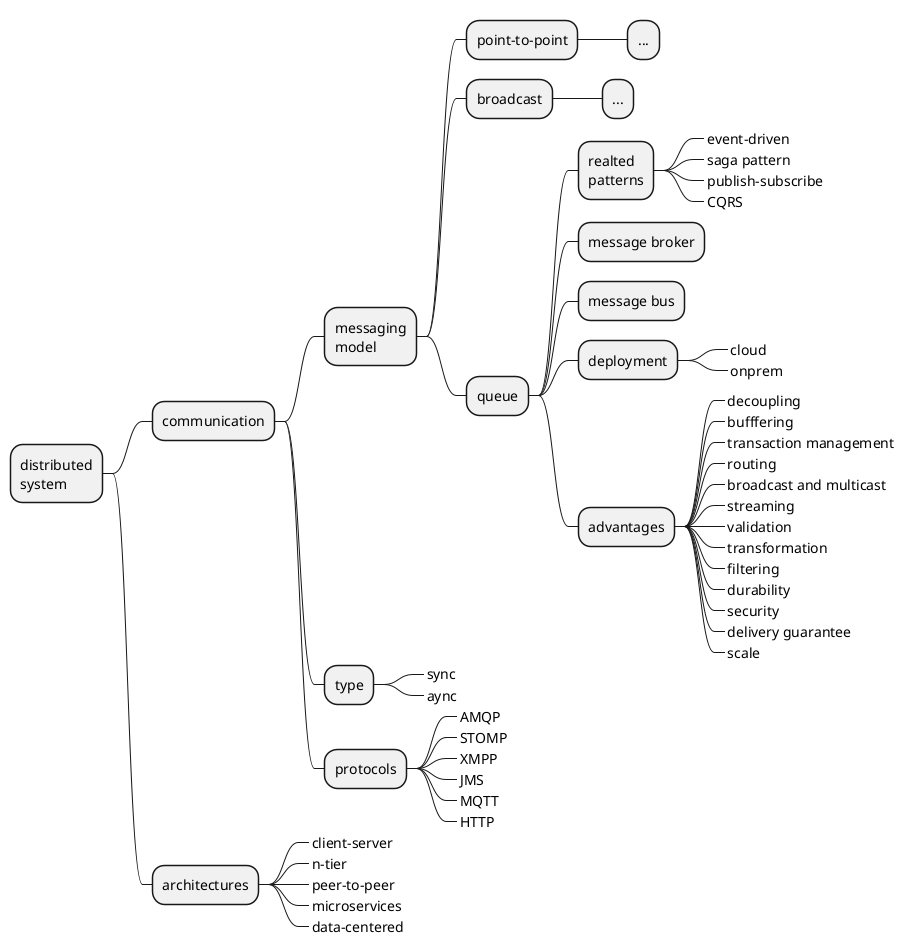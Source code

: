 @startmindmap

+ distributed\nsystem
++ communication

+++ messaging\nmodel

++++ point-to-point
+++++ ...

++++ broadcast
+++++ ...

++++ queue

+++++ realted\npatterns
++++++_ event-driven
++++++_ saga pattern
++++++_ publish–subscribe
++++++_ CQRS

+++++ message broker

+++++ message bus

+++++ deployment
++++++_ cloud
++++++_ onprem


+++++ advantages
++++++_ decoupling
++++++_ bufffering
++++++_ transaction management
++++++_ routing
++++++_ broadcast and multicast
++++++_ streaming
++++++_ validation
++++++_ transformation
++++++_ filtering
++++++_ durability
++++++_ security
++++++_ delivery guarantee
++++++_ scale

+++ type
++++_ sync
++++_ aync

+++ protocols
++++_ AMQP
++++_ STOMP
++++_ XMPP
++++_ JMS
++++_ MQTT
++++_ HTTP

++ architectures
+++_ client–server
+++_ n-tier
+++_ peer-to-peer
+++_ microservices
+++_ data-centered

@endmindmap

